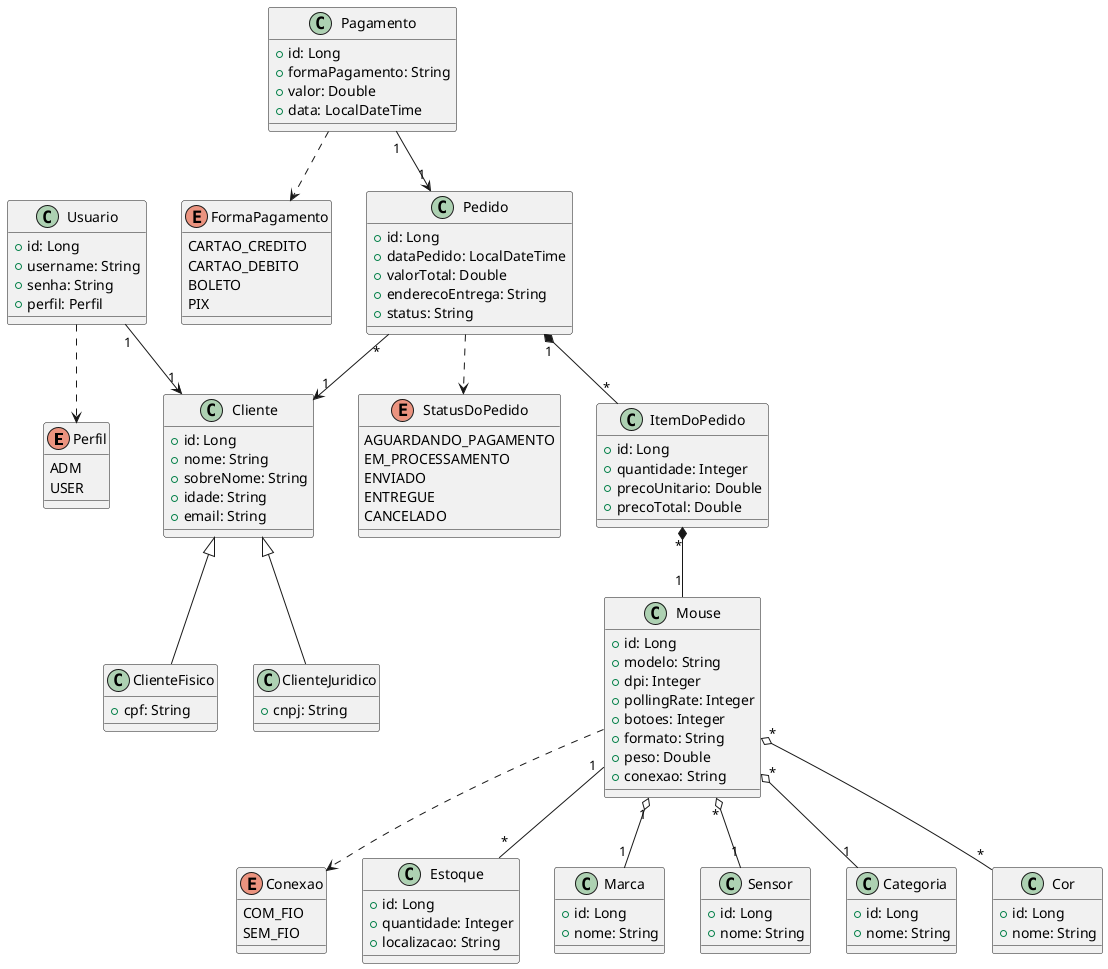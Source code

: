 @startuml
' ====================================================
' ENUMERAÇÕES
' ====================================================
enum Perfil {
    ADM
    USER
}

enum Conexao {
    COM_FIO
    SEM_FIO
}

enum FormaPagamento {
    CARTAO_CREDITO
    CARTAO_DEBITO
    BOLETO
    PIX
}

enum StatusDoPedido {
    AGUARDANDO_PAGAMENTO
    EM_PROCESSAMENTO
    ENVIADO
    ENTREGUE
    CANCELADO
}

' ====================================================
' CLASSES
' ====================================================
class Pagamento {
    +id: Long
    +formaPagamento: String
    +valor: Double
    +data: LocalDateTime
}

class Pedido {
    +id: Long
    +dataPedido: LocalDateTime
    +valorTotal: Double
    +enderecoEntrega: String
    +status: String
}

class Usuario {
    +id: Long
    +username: String
    +senha: String
    +perfil: Perfil
}

class Cliente {
    +id: Long
    +nome: String
    +sobreNome: String
    +idade: String
    +email: String
}

class ClienteFisico {
    +cpf: String
}

class ClienteJuridico {
    +cnpj: String
}

class ItemDoPedido {
    +id: Long
    +quantidade: Integer
    +precoUnitario: Double
    +precoTotal: Double
}

class Estoque {
    +id: Long
    +quantidade: Integer
    +localizacao: String
}

class Mouse {
    +id: Long
    +modelo: String
    +dpi: Integer
    +pollingRate: Integer
    +botoes: Integer
    +formato: String
    +peso: Double
    +conexao: String
}

class Marca {
    +id: Long
    +nome: String
}

class Sensor {
    +id: Long
    +nome: String
}

class Categoria {
    +id: Long
    +nome: String
}

class Cor {
    +id: Long
    +nome: String
}


' ====================================================
' RELACIONAMENTOS
' ====================================================

' --- 1. Herança ---
Cliente <|-- ClienteFisico
Cliente <|-- ClienteJuridico

' --- 2. Composição ---
Pedido "1" *-- "*" ItemDoPedido 
ItemDoPedido "*" *-- "1" Mouse

' --- 3. Agregação ---
Mouse "1" o-- "1" Marca
Mouse "*" o-- "1" Categoria 
Mouse "*" o-- "*" Cor
Mouse "*" o-- "1" Sensor


' --- 4. Associação ---
Pagamento "1" --> "1" Pedido 
Pedido "*" --> "1" Cliente
Usuario "1" --> "1" Cliente 
Mouse "1" -- "*" Estoque

' --- 5. Ligações com Enums ---
Usuario ..> Perfil
Mouse ..> Conexao
Pagamento ..> FormaPagamento
Pedido ..> StatusDoPedido

@enduml
